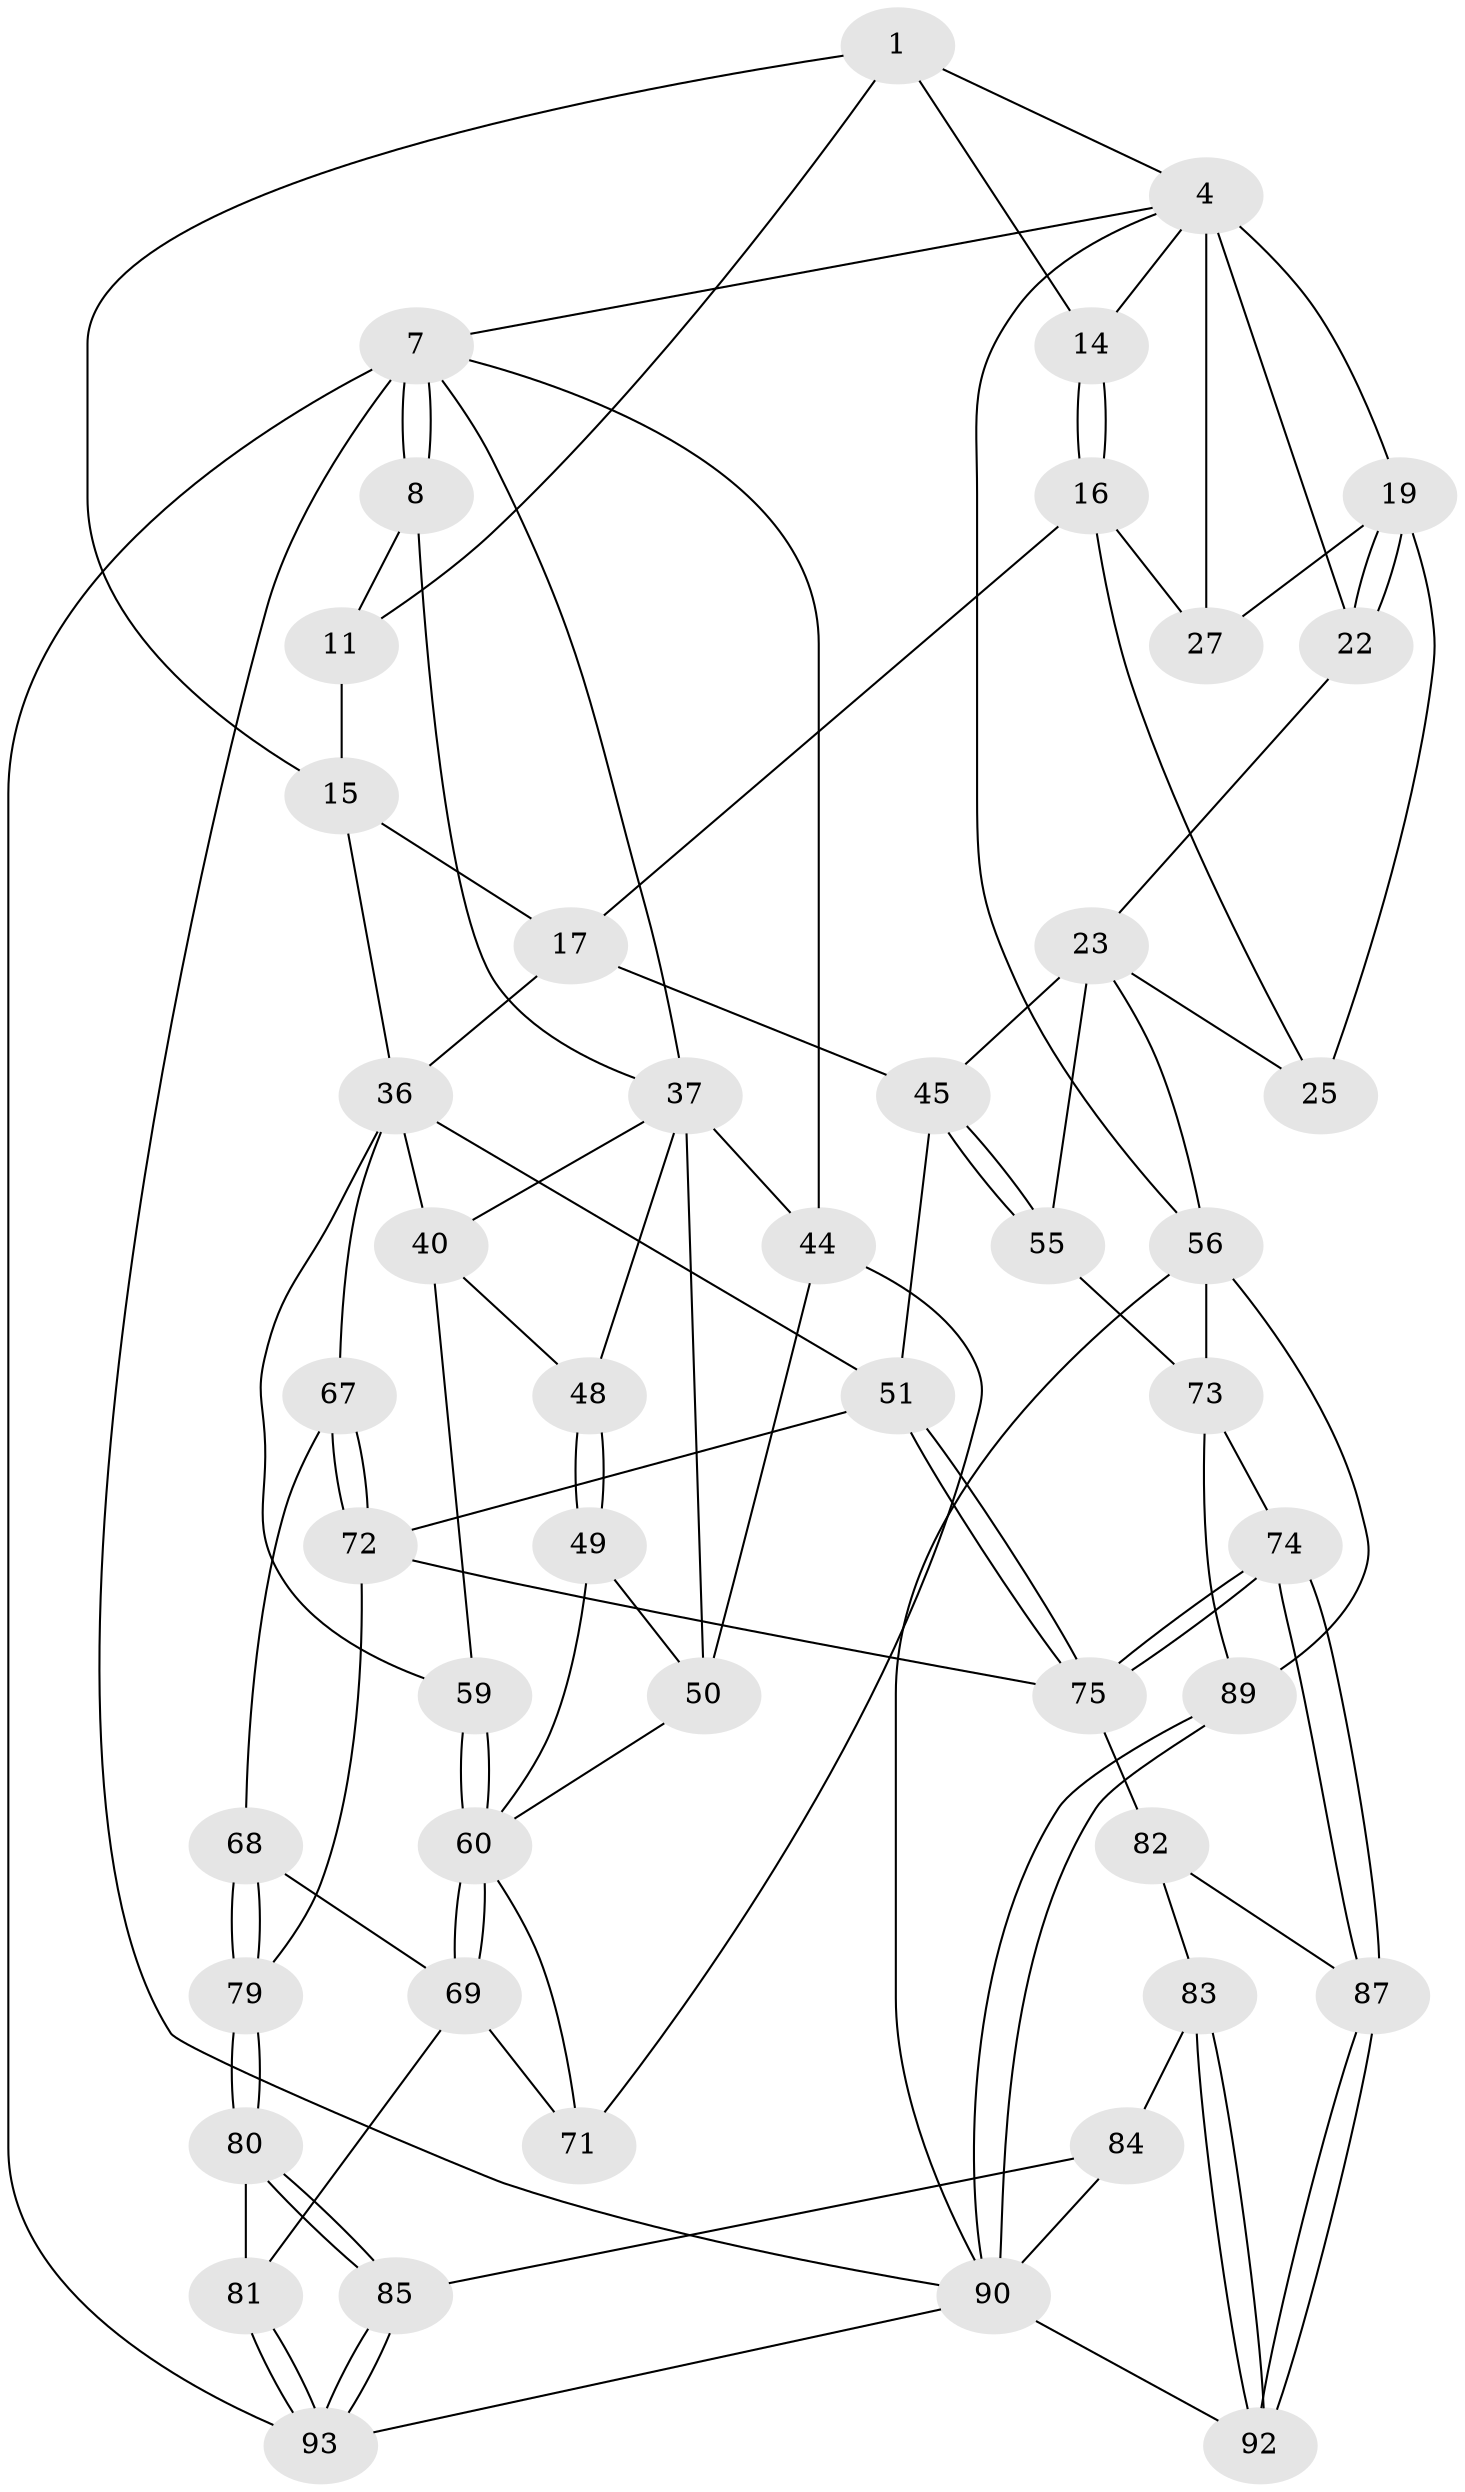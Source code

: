 // original degree distribution, {3: 0.021052631578947368, 4: 0.23157894736842105, 6: 0.2, 5: 0.5473684210526316}
// Generated by graph-tools (version 1.1) at 2025/28/03/15/25 16:28:07]
// undirected, 47 vertices, 108 edges
graph export_dot {
graph [start="1"]
  node [color=gray90,style=filled];
  1 [pos="+0.42354503718576325+0",super="+10+2"];
  4 [pos="+0.8131949426834626+0",super="+5+12"];
  7 [pos="+0+0",super="+64"];
  8 [pos="+0+0",super="+30+9"];
  11 [pos="+0.28962379440098784+0.07122107850078162",super="+31"];
  14 [pos="+0.6122181070203662+0.06819663737672664"];
  15 [pos="+0.45066802604706047+0.08308541485181169",super="+18"];
  16 [pos="+0.5797189758398879+0.11359440527980876",super="+29"];
  17 [pos="+0.5636709517987258+0.1228296480022316",super="+34"];
  19 [pos="+0.8617127348536459+0.0655844114531962",super="+20"];
  22 [pos="+1+0.13379987707771046"];
  23 [pos="+1+0.2032870756400102",super="+24+54"];
  25 [pos="+0.8969271423173364+0.2543485051388544"];
  27 [pos="+0.7803182176817625+0.1257815501105876",super="+28"];
  36 [pos="+0.4156730324543604+0.3402432166041399",super="+39"];
  37 [pos="+0.15259705298145443+0.21396713714310975",super="+41+38"];
  40 [pos="+0.35482041567241107+0.39199296527894767",super="+47"];
  44 [pos="+0+0.27611306682103104",super="+62"];
  45 [pos="+0.7419255524691099+0.5097371086356253",super="+46"];
  48 [pos="+0.1931655738043278+0.45946177942029365"];
  49 [pos="+0.14368759166997735+0.5267816125561118"];
  50 [pos="+0.07101768846087866+0.491272669825843",super="+65"];
  51 [pos="+0.5267017345663622+0.6278526226624742",super="+52"];
  55 [pos="+0.8104743075851465+0.5829193455392896"];
  56 [pos="+1+0.9714209925931595",super="+57"];
  59 [pos="+0.3188989696008885+0.5352503820418271"];
  60 [pos="+0.19968764684653534+0.5883752960283687",super="+61"];
  67 [pos="+0.3380220965427892+0.6640103354039807"];
  68 [pos="+0.2601105693603031+0.7021603981767621"];
  69 [pos="+0.2486523573368333+0.6949579300962836",super="+70"];
  71 [pos="+0.03428652797373986+0.7759443820518181"];
  72 [pos="+0.43712843189577755+0.6963681682675597",super="+78"];
  73 [pos="+0.769102991041725+0.762019278018055",super="+88"];
  74 [pos="+0.7202558633227282+0.7774737619417315"];
  75 [pos="+0.5818641470625269+0.763092954469292",super="+76"];
  79 [pos="+0.2951466230679296+0.8088177857769756"];
  80 [pos="+0.27069358471862387+0.8589854359444834"];
  81 [pos="+0.09983066083521315+0.8216686375281825"];
  82 [pos="+0.43454728078793503+0.8337217285001296",super="+86"];
  83 [pos="+0.3639774608575158+0.9102688607061459"];
  84 [pos="+0.2742508166795876+0.8703150806963909"];
  85 [pos="+0.2734144153120213+0.8695709762781016"];
  87 [pos="+0.5563453648866936+0.9843057524910501"];
  89 [pos="+0.8265066025325905+0.927281448148748"];
  90 [pos="+0.6972384845855423+1",super="+91"];
  92 [pos="+0.5597388282432906+1"];
  93 [pos="+0.1427785708148368+1",super="+94"];
  1 -- 11;
  1 -- 15 [weight=2];
  1 -- 4;
  1 -- 14;
  4 -- 19 [weight=2];
  4 -- 22;
  4 -- 7;
  4 -- 56;
  4 -- 27 [weight=2];
  4 -- 14;
  7 -- 8;
  7 -- 8;
  7 -- 90;
  7 -- 93;
  7 -- 37;
  7 -- 44;
  8 -- 37;
  8 -- 11 [weight=2];
  11 -- 15;
  14 -- 16;
  14 -- 16;
  15 -- 17;
  15 -- 36;
  16 -- 17 [weight=2];
  16 -- 25;
  16 -- 27;
  17 -- 45;
  17 -- 36;
  19 -- 22;
  19 -- 22;
  19 -- 27;
  19 -- 25;
  22 -- 23;
  23 -- 25;
  23 -- 45;
  23 -- 56;
  23 -- 55;
  36 -- 51;
  36 -- 67;
  36 -- 40;
  36 -- 59;
  37 -- 48;
  37 -- 50;
  37 -- 40;
  37 -- 44 [weight=2];
  40 -- 48;
  40 -- 59;
  44 -- 71;
  44 -- 50;
  45 -- 55;
  45 -- 55;
  45 -- 51;
  48 -- 49;
  48 -- 49;
  49 -- 50;
  49 -- 60;
  50 -- 60;
  51 -- 75;
  51 -- 75;
  51 -- 72;
  55 -- 73;
  56 -- 89;
  56 -- 90;
  56 -- 73;
  59 -- 60;
  59 -- 60;
  60 -- 69;
  60 -- 69;
  60 -- 71;
  67 -- 68;
  67 -- 72;
  67 -- 72;
  68 -- 69;
  68 -- 79;
  68 -- 79;
  69 -- 81;
  69 -- 71;
  72 -- 79;
  72 -- 75;
  73 -- 74;
  73 -- 89;
  74 -- 75;
  74 -- 75;
  74 -- 87;
  74 -- 87;
  75 -- 82 [weight=2];
  79 -- 80;
  79 -- 80;
  80 -- 81;
  80 -- 85;
  80 -- 85;
  81 -- 93;
  81 -- 93;
  82 -- 83;
  82 -- 87;
  83 -- 84;
  83 -- 92;
  83 -- 92;
  84 -- 85;
  84 -- 90;
  85 -- 93;
  85 -- 93;
  87 -- 92;
  87 -- 92;
  89 -- 90;
  89 -- 90;
  90 -- 92;
  90 -- 93;
}
